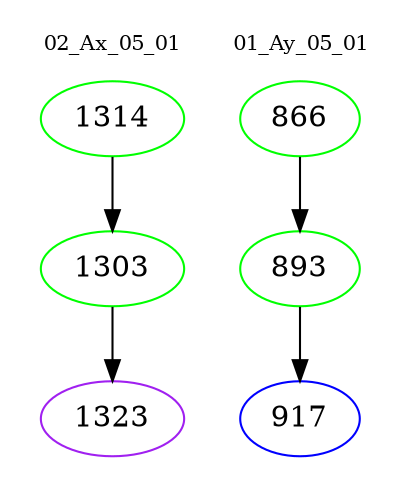 digraph{
subgraph cluster_0 {
color = white
label = "02_Ax_05_01";
fontsize=10;
T0_1314 [label="1314", color="green"]
T0_1314 -> T0_1303 [color="black"]
T0_1303 [label="1303", color="green"]
T0_1303 -> T0_1323 [color="black"]
T0_1323 [label="1323", color="purple"]
}
subgraph cluster_1 {
color = white
label = "01_Ay_05_01";
fontsize=10;
T1_866 [label="866", color="green"]
T1_866 -> T1_893 [color="black"]
T1_893 [label="893", color="green"]
T1_893 -> T1_917 [color="black"]
T1_917 [label="917", color="blue"]
}
}
